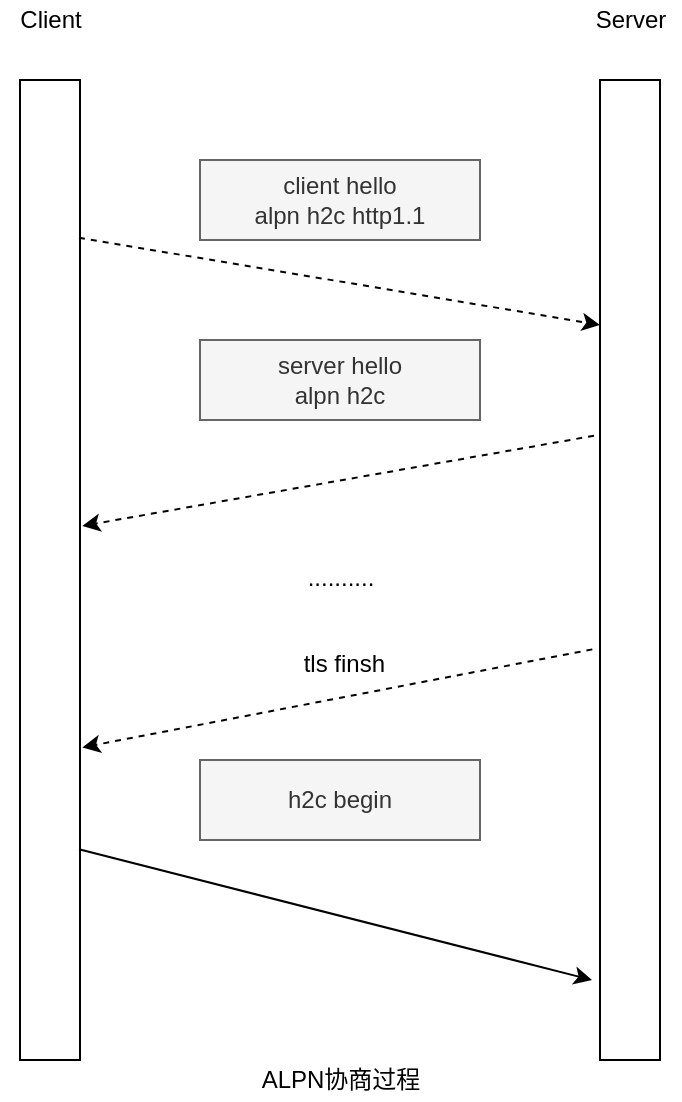 <mxfile version="15.2.7" type="github">
  <diagram id="IX82MUmXwS7URNCQkP1D" name="Page-1">
    <mxGraphModel dx="788" dy="463" grid="1" gridSize="10" guides="1" tooltips="1" connect="1" arrows="1" fold="1" page="1" pageScale="1" pageWidth="827" pageHeight="1169" math="0" shadow="0">
      <root>
        <mxCell id="0" />
        <mxCell id="1" parent="0" />
        <mxCell id="Z6FGkFyXO3HySqv7gIEn-1" value="" style="rounded=0;whiteSpace=wrap;html=1;" vertex="1" parent="1">
          <mxGeometry x="130" y="130" width="30" height="490" as="geometry" />
        </mxCell>
        <mxCell id="Z6FGkFyXO3HySqv7gIEn-2" value="" style="rounded=0;whiteSpace=wrap;html=1;" vertex="1" parent="1">
          <mxGeometry x="420" y="130" width="30" height="490" as="geometry" />
        </mxCell>
        <mxCell id="Z6FGkFyXO3HySqv7gIEn-3" value="" style="endArrow=classic;html=1;exitX=0.983;exitY=0.161;exitDx=0;exitDy=0;exitPerimeter=0;entryX=0;entryY=0.25;entryDx=0;entryDy=0;dashed=1;" edge="1" parent="1" source="Z6FGkFyXO3HySqv7gIEn-1" target="Z6FGkFyXO3HySqv7gIEn-2">
          <mxGeometry width="50" height="50" relative="1" as="geometry">
            <mxPoint x="310" y="330" as="sourcePoint" />
            <mxPoint x="360" y="280" as="targetPoint" />
          </mxGeometry>
        </mxCell>
        <mxCell id="Z6FGkFyXO3HySqv7gIEn-4" value="client hello &lt;br&gt;alpn h2c http1.1" style="text;html=1;align=center;verticalAlign=middle;whiteSpace=wrap;rounded=0;fillColor=#f5f5f5;strokeColor=#666666;fontColor=#333333;" vertex="1" parent="1">
          <mxGeometry x="220" y="170" width="140" height="40" as="geometry" />
        </mxCell>
        <mxCell id="Z6FGkFyXO3HySqv7gIEn-5" value="" style="endArrow=classic;html=1;exitX=-0.1;exitY=0.363;exitDx=0;exitDy=0;exitPerimeter=0;entryX=1.039;entryY=0.455;entryDx=0;entryDy=0;entryPerimeter=0;dashed=1;" edge="1" parent="1" source="Z6FGkFyXO3HySqv7gIEn-2" target="Z6FGkFyXO3HySqv7gIEn-1">
          <mxGeometry width="50" height="50" relative="1" as="geometry">
            <mxPoint x="172.82" y="203.7" as="sourcePoint" />
            <mxPoint x="430" y="262.5" as="targetPoint" />
          </mxGeometry>
        </mxCell>
        <mxCell id="Z6FGkFyXO3HySqv7gIEn-6" value="server hello &lt;br&gt;alpn h2c" style="text;html=1;align=center;verticalAlign=middle;whiteSpace=wrap;rounded=0;fillColor=#f5f5f5;strokeColor=#666666;fontColor=#333333;" vertex="1" parent="1">
          <mxGeometry x="220" y="260" width="140" height="40" as="geometry" />
        </mxCell>
        <mxCell id="Z6FGkFyXO3HySqv7gIEn-7" value="" style="endArrow=classic;html=1;exitX=0.983;exitY=0.785;exitDx=0;exitDy=0;exitPerimeter=0;" edge="1" parent="1" source="Z6FGkFyXO3HySqv7gIEn-1">
          <mxGeometry width="50" height="50" relative="1" as="geometry">
            <mxPoint x="310" y="520" as="sourcePoint" />
            <mxPoint x="416" y="580" as="targetPoint" />
          </mxGeometry>
        </mxCell>
        <mxCell id="Z6FGkFyXO3HySqv7gIEn-8" value="h2c begin" style="text;html=1;align=center;verticalAlign=middle;whiteSpace=wrap;rounded=0;fillColor=#f5f5f5;strokeColor=#666666;fontColor=#333333;" vertex="1" parent="1">
          <mxGeometry x="220" y="470" width="140" height="40" as="geometry" />
        </mxCell>
        <mxCell id="Z6FGkFyXO3HySqv7gIEn-9" value="" style="endArrow=classic;html=1;exitX=-0.128;exitY=0.581;exitDx=0;exitDy=0;exitPerimeter=0;entryX=1.039;entryY=0.681;entryDx=0;entryDy=0;entryPerimeter=0;dashed=1;" edge="1" parent="1" source="Z6FGkFyXO3HySqv7gIEn-2" target="Z6FGkFyXO3HySqv7gIEn-1">
          <mxGeometry width="50" height="50" relative="1" as="geometry">
            <mxPoint x="427" y="317.87" as="sourcePoint" />
            <mxPoint x="170" y="450" as="targetPoint" />
          </mxGeometry>
        </mxCell>
        <mxCell id="Z6FGkFyXO3HySqv7gIEn-10" value="..........&lt;br&gt;&lt;br&gt;&lt;br&gt;&amp;nbsp;tls finsh" style="text;html=1;align=center;verticalAlign=middle;resizable=0;points=[];autosize=1;strokeColor=none;fillColor=none;" vertex="1" parent="1">
          <mxGeometry x="260" y="370" width="60" height="60" as="geometry" />
        </mxCell>
        <mxCell id="Z6FGkFyXO3HySqv7gIEn-11" value="Client" style="text;html=1;align=center;verticalAlign=middle;resizable=0;points=[];autosize=1;strokeColor=none;fillColor=none;" vertex="1" parent="1">
          <mxGeometry x="120" y="90" width="50" height="20" as="geometry" />
        </mxCell>
        <mxCell id="Z6FGkFyXO3HySqv7gIEn-12" value="Server" style="text;html=1;align=center;verticalAlign=middle;resizable=0;points=[];autosize=1;strokeColor=none;fillColor=none;" vertex="1" parent="1">
          <mxGeometry x="410" y="90" width="50" height="20" as="geometry" />
        </mxCell>
        <mxCell id="Z6FGkFyXO3HySqv7gIEn-13" value="ALPN协商过程" style="text;html=1;align=center;verticalAlign=middle;resizable=0;points=[];autosize=1;strokeColor=none;fillColor=none;" vertex="1" parent="1">
          <mxGeometry x="245" y="620" width="90" height="20" as="geometry" />
        </mxCell>
      </root>
    </mxGraphModel>
  </diagram>
</mxfile>
